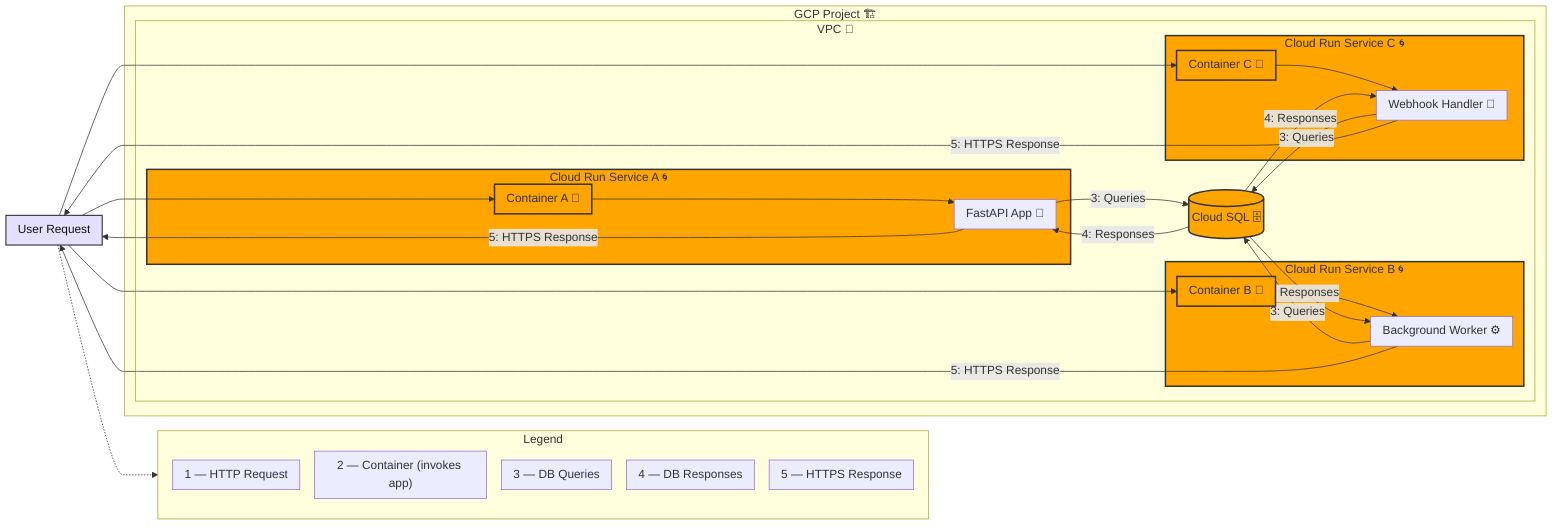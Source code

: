 %%{init: { "flowchart": { "useMaxWidth": true, "htmlLabels": true, "padding": 8, "nodeSpacing": 20, "rankSpacing": 30 }, "themeVariables": { "background": "#ffffff" } }}%%
flowchart LR
%% Direction and spacing
classDef cloud fill:#ffa500,stroke:#333,stroke-width:2px,color:#111; %% orange instead of pink
classDef user fill:#e6e0ff,stroke:#333,stroke-width:1.5px,color:#111;
classDef legend fill:#fff8dc,stroke:#333,stroke-width:1.5px,color:#111;

%% Legend with numbered arrows
subgraph LEGEND[Legend]
class LEGEND legend
L1["1 — HTTP Request"]
L2["2 — Container (invokes app)"]
L3["3 — DB Queries"]
L4["4 — DB Responses"]
L5["5 — HTTPS Response"]
end

%% User
A[User Request]:::user

%% Services inside VPC inside GCP Project
subgraph GCP_Project[GCP Project 🏗️]
direction TB

subgraph VPC[VPC 🔷]
direction TB
class VPC vpcStyle

%% Service A nested: Cloud Run (Container -> App)
subgraph SVC_A[Cloud Run Service A 🌀]
direction LR
A1_Container[Container A 🧱]:::cloud
AAPP[FastAPI App 🚀]
A1_Container --> AAPP
end

%% Service B nested
subgraph SVC_B[Cloud Run Service B 🌀]
direction LR
B1_Container[Container B 🧱]:::cloud
BAPP[Background Worker ⚙️]
B1_Container --> BAPP
end

%% Service C nested
subgraph SVC_C[Cloud Run Service C 🌀]
direction LR
C1_Container[Container C 🧱]:::cloud
CAPP[Webhook Handler 🔔]
C1_Container --> CAPP
end

%% Database
DB[(Cloud SQL 🗄️)]:::cloud

end
end

%% Ingress from user to containers (1)
A --> A1_Container:::cloud
A --> B1_Container:::cloud
A --> C1_Container:::cloud

%% App to DB queries (3) and responses (4)
AAPP -->|3: Queries| DB
BAPP -->|3: Queries| DB
CAPP -->|3: Queries| DB

DB -->|4: Responses| AAPP
DB -->|4: Responses| BAPP
DB -->|4: Responses| CAPP

%% Responses back to user (5)
AAPP -->|5: HTTPS Response| A
BAPP -->|5: HTTPS Response| A
CAPP -->|5: HTTPS Response| A

%% Visual separators for layout (spacers)
A -.-> LEGEND

%% Styling
class SVC_A,SVC_B,SVC_C,DB cloud;
classDef vpcStyle fill:#ffffff,stroke:#333,stroke-width:2px,stroke-dasharray: 5 5,color:#111; %% dotted outline, no transparency